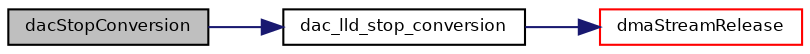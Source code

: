 digraph "dacStopConversion"
{
  bgcolor="transparent";
  edge [fontname="Helvetica",fontsize="8",labelfontname="Helvetica",labelfontsize="8"];
  node [fontname="Helvetica",fontsize="8",shape=record];
  rankdir="LR";
  Node33 [label="dacStopConversion",height=0.2,width=0.4,color="black", fillcolor="grey75", style="filled", fontcolor="black"];
  Node33 -> Node34 [color="midnightblue",fontsize="8",style="solid",fontname="Helvetica"];
  Node34 [label="dac_lld_stop_conversion",height=0.2,width=0.4,color="black",URL="$group___d_a_c.html#gadf3109fdce52cf6ea5d6cd5fb19eb5ed",tooltip="Stops an ongoing conversion. "];
  Node34 -> Node35 [color="midnightblue",fontsize="8",style="solid",fontname="Helvetica"];
  Node35 [label="dmaStreamRelease",height=0.2,width=0.4,color="red",URL="$group___s_t_m32___d_m_a.html#ga6427d36d4aba6469fd46e53bf972211e",tooltip="Releases a DMA stream. "];
}
